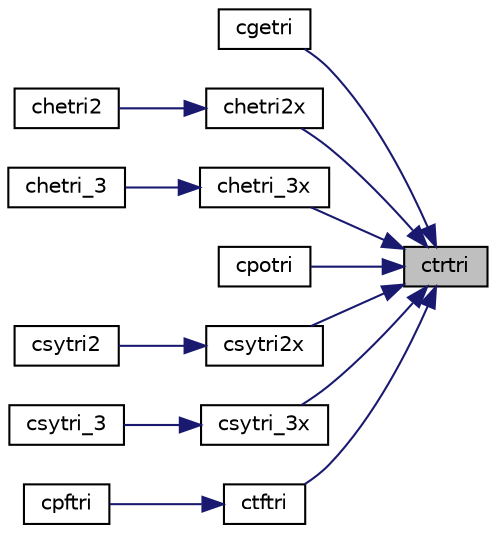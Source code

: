 digraph "ctrtri"
{
 // LATEX_PDF_SIZE
  edge [fontname="Helvetica",fontsize="10",labelfontname="Helvetica",labelfontsize="10"];
  node [fontname="Helvetica",fontsize="10",shape=record];
  rankdir="RL";
  Node1 [label="ctrtri",height=0.2,width=0.4,color="black", fillcolor="grey75", style="filled", fontcolor="black",tooltip="CTRTRI"];
  Node1 -> Node2 [dir="back",color="midnightblue",fontsize="10",style="solid",fontname="Helvetica"];
  Node2 [label="cgetri",height=0.2,width=0.4,color="black", fillcolor="white", style="filled",URL="$cgetri_8f.html#ae22ce12a3734b080ad8369ebf7e9c3a7",tooltip="CGETRI"];
  Node1 -> Node3 [dir="back",color="midnightblue",fontsize="10",style="solid",fontname="Helvetica"];
  Node3 [label="chetri2x",height=0.2,width=0.4,color="black", fillcolor="white", style="filled",URL="$chetri2x_8f.html#afe7834578ea19a76675c9df6a62b00b5",tooltip="CHETRI2X"];
  Node3 -> Node4 [dir="back",color="midnightblue",fontsize="10",style="solid",fontname="Helvetica"];
  Node4 [label="chetri2",height=0.2,width=0.4,color="black", fillcolor="white", style="filled",URL="$chetri2_8f.html#a465ce5fd883b0d3892a8194638c91e6c",tooltip="CHETRI2"];
  Node1 -> Node5 [dir="back",color="midnightblue",fontsize="10",style="solid",fontname="Helvetica"];
  Node5 [label="chetri_3x",height=0.2,width=0.4,color="black", fillcolor="white", style="filled",URL="$chetri__3x_8f.html#a150cfe168271fdd7c67e0be57597c530",tooltip="CHETRI_3X"];
  Node5 -> Node6 [dir="back",color="midnightblue",fontsize="10",style="solid",fontname="Helvetica"];
  Node6 [label="chetri_3",height=0.2,width=0.4,color="black", fillcolor="white", style="filled",URL="$chetri__3_8f.html#a3e80a0db1b2546e68bbc46bf0b21a220",tooltip="CHETRI_3"];
  Node1 -> Node7 [dir="back",color="midnightblue",fontsize="10",style="solid",fontname="Helvetica"];
  Node7 [label="cpotri",height=0.2,width=0.4,color="black", fillcolor="white", style="filled",URL="$cpotri_8f.html#a52b8da4d314abefaee93dd5c1ed7739e",tooltip="CPOTRI"];
  Node1 -> Node8 [dir="back",color="midnightblue",fontsize="10",style="solid",fontname="Helvetica"];
  Node8 [label="csytri2x",height=0.2,width=0.4,color="black", fillcolor="white", style="filled",URL="$csytri2x_8f.html#ad885e99b62087bfc142f1ca6e51f6941",tooltip="CSYTRI2X"];
  Node8 -> Node9 [dir="back",color="midnightblue",fontsize="10",style="solid",fontname="Helvetica"];
  Node9 [label="csytri2",height=0.2,width=0.4,color="black", fillcolor="white", style="filled",URL="$csytri2_8f.html#a2d7c0e6bd15ea0feb3e19156fd6222ef",tooltip="CSYTRI2"];
  Node1 -> Node10 [dir="back",color="midnightblue",fontsize="10",style="solid",fontname="Helvetica"];
  Node10 [label="csytri_3x",height=0.2,width=0.4,color="black", fillcolor="white", style="filled",URL="$csytri__3x_8f.html#aab94d207da90a7fc4248793bbce9d803",tooltip="CSYTRI_3X"];
  Node10 -> Node11 [dir="back",color="midnightblue",fontsize="10",style="solid",fontname="Helvetica"];
  Node11 [label="csytri_3",height=0.2,width=0.4,color="black", fillcolor="white", style="filled",URL="$csytri__3_8f.html#a3402040636f0ebdb6510b2b2820c7b25",tooltip="CSYTRI_3"];
  Node1 -> Node12 [dir="back",color="midnightblue",fontsize="10",style="solid",fontname="Helvetica"];
  Node12 [label="ctftri",height=0.2,width=0.4,color="black", fillcolor="white", style="filled",URL="$ctftri_8f.html#a218ce7220e5ec93d068e678c80ec8e8c",tooltip="CTFTRI"];
  Node12 -> Node13 [dir="back",color="midnightblue",fontsize="10",style="solid",fontname="Helvetica"];
  Node13 [label="cpftri",height=0.2,width=0.4,color="black", fillcolor="white", style="filled",URL="$cpftri_8f.html#a672b051992319314048b1daf9d79567f",tooltip="CPFTRI"];
}
